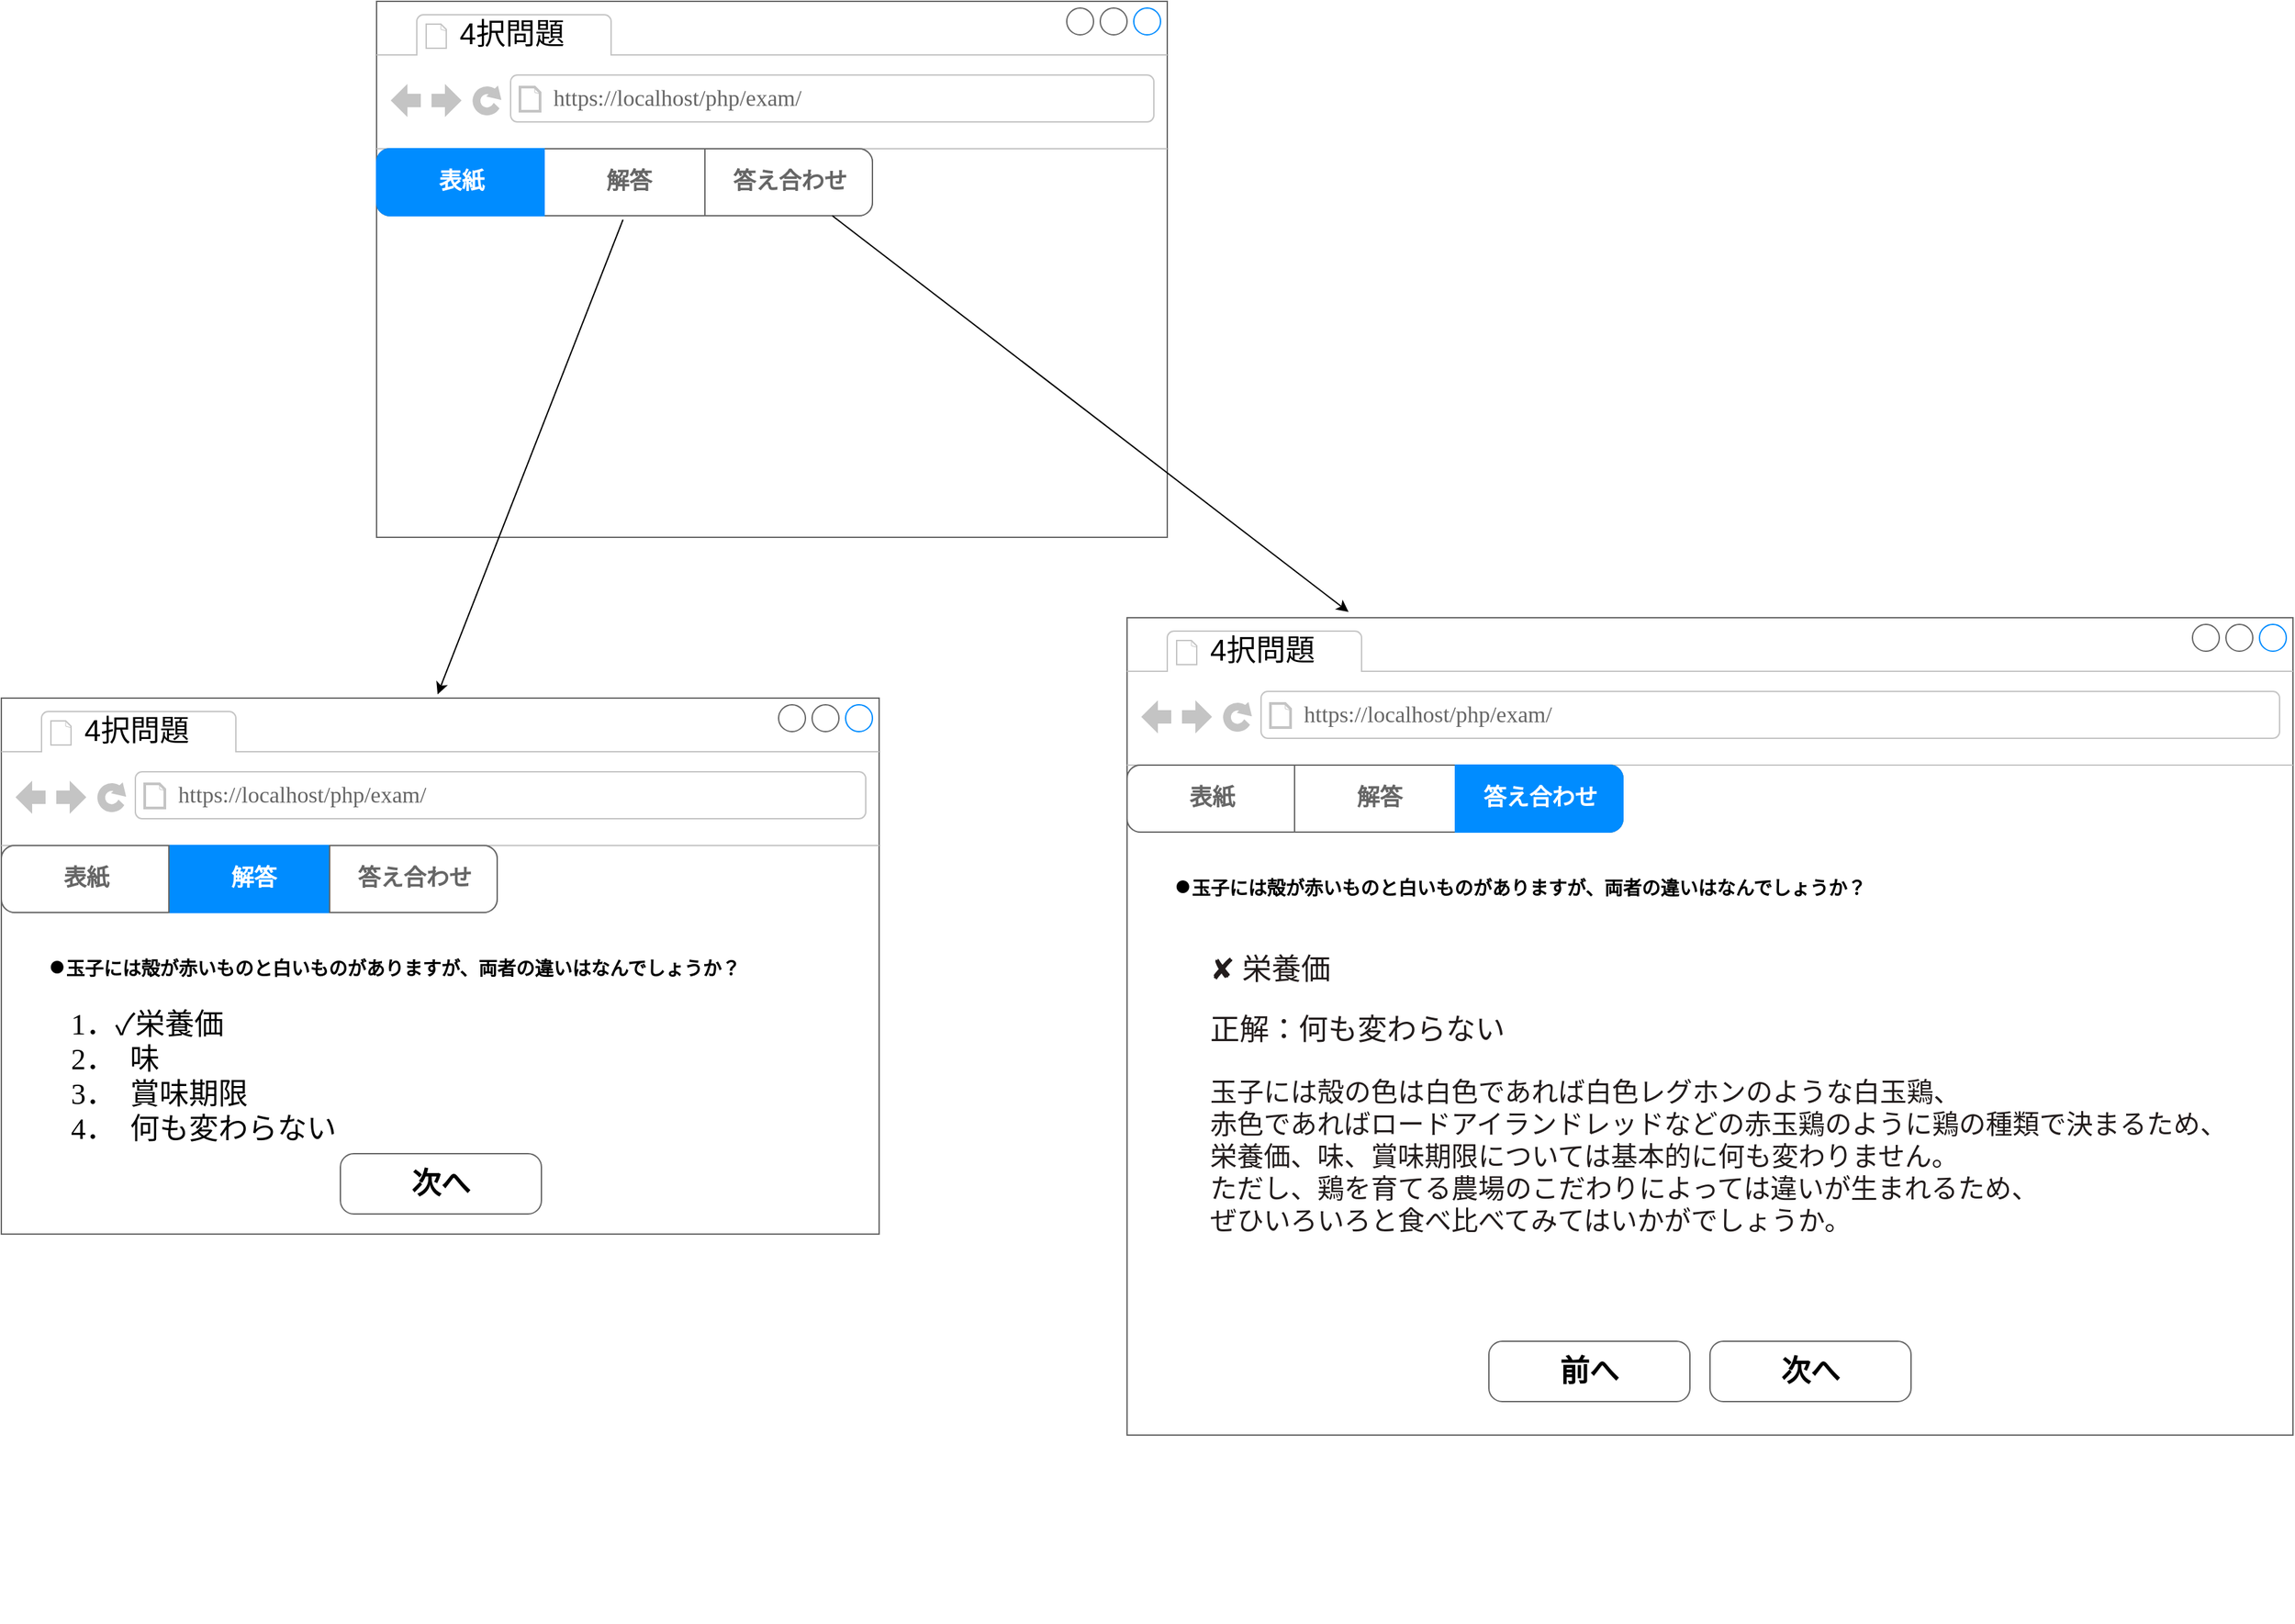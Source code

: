 <mxfile>
    <diagram id="sN0u5kkZCkya0ir_H5qH" name="画面遷移図">
        <mxGraphModel dx="2043" dy="779" grid="1" gridSize="10" guides="1" tooltips="1" connect="1" arrows="1" fold="1" page="1" pageScale="1" pageWidth="827" pageHeight="1169" math="0" shadow="0">
            <root>
                <mxCell id="0"/>
                <mxCell id="1" parent="0"/>
                <mxCell id="4D5Mt6U5kFK5-ibJkH8w-1" value="" style="strokeWidth=1;shadow=0;dashed=0;align=center;html=1;shape=mxgraph.mockup.containers.browserWindow;rSize=0;strokeColor=#666666;strokeColor2=#008cff;strokeColor3=#c4c4c4;mainText=,;recursiveResize=0;fontFamily=Lucida Console;fontSize=22;" parent="1" vertex="1">
                    <mxGeometry x="-520" y="60" width="590" height="400" as="geometry"/>
                </mxCell>
                <mxCell id="4D5Mt6U5kFK5-ibJkH8w-2" value="&lt;span style=&quot;color: rgb(0, 0, 0); font-family: Helvetica; font-size: 22px; text-align: center;&quot;&gt;4択問題&lt;/span&gt;" style="strokeWidth=1;shadow=0;dashed=0;align=center;html=1;shape=mxgraph.mockup.containers.anchor;fontSize=17;fontColor=#666666;align=left;fontFamily=Lucida Console;" parent="4D5Mt6U5kFK5-ibJkH8w-1" vertex="1">
                    <mxGeometry x="60" y="12" width="110" height="26" as="geometry"/>
                </mxCell>
                <mxCell id="4D5Mt6U5kFK5-ibJkH8w-3" value="https://localhost/php/exam/" style="strokeWidth=1;shadow=0;dashed=0;align=center;html=1;shape=mxgraph.mockup.containers.anchor;rSize=0;fontSize=17;fontColor=#666666;align=left;fontFamily=Lucida Console;" parent="4D5Mt6U5kFK5-ibJkH8w-1" vertex="1">
                    <mxGeometry x="130" y="60" width="250" height="26" as="geometry"/>
                </mxCell>
                <mxCell id="4D5Mt6U5kFK5-ibJkH8w-9" value="" style="strokeWidth=1;shadow=0;dashed=0;align=center;html=1;shape=mxgraph.mockup.rrect;rSize=10;fillColor=#ffffff;strokeColor=#666666;fontFamily=Lucida Console;fontSize=22;" parent="4D5Mt6U5kFK5-ibJkH8w-1" vertex="1">
                    <mxGeometry y="110" width="370" height="50" as="geometry"/>
                </mxCell>
                <mxCell id="4D5Mt6U5kFK5-ibJkH8w-10" value="解答" style="strokeColor=inherit;fillColor=inherit;gradientColor=inherit;strokeWidth=1;shadow=0;dashed=0;align=center;html=1;shape=mxgraph.mockup.rrect;rSize=0;fontSize=17;fontColor=#666666;fontStyle=1;resizeHeight=1;fontFamily=Lucida Console;" parent="4D5Mt6U5kFK5-ibJkH8w-9" vertex="1">
                    <mxGeometry width="125" height="50" relative="1" as="geometry">
                        <mxPoint x="125" as="offset"/>
                    </mxGeometry>
                </mxCell>
                <mxCell id="4D5Mt6U5kFK5-ibJkH8w-12" value="答え合わせ" style="strokeColor=inherit;fillColor=inherit;gradientColor=inherit;strokeWidth=1;shadow=0;dashed=0;align=center;html=1;shape=mxgraph.mockup.rightButton;rSize=10;fontSize=17;fontColor=#666666;fontStyle=1;resizeHeight=1;fontFamily=Lucida Console;" parent="4D5Mt6U5kFK5-ibJkH8w-9" vertex="1">
                    <mxGeometry x="1" width="125" height="50" relative="1" as="geometry">
                        <mxPoint x="-125" as="offset"/>
                    </mxGeometry>
                </mxCell>
                <mxCell id="4D5Mt6U5kFK5-ibJkH8w-13" value="表紙" style="strokeWidth=1;shadow=0;dashed=0;align=center;html=1;shape=mxgraph.mockup.leftButton;rSize=10;fontSize=17;fontColor=#ffffff;fontStyle=1;fillColor=#008cff;strokeColor=#008cff;resizeHeight=1;fontFamily=Lucida Console;" parent="4D5Mt6U5kFK5-ibJkH8w-9" vertex="1">
                    <mxGeometry width="125" height="50" relative="1" as="geometry"/>
                </mxCell>
                <mxCell id="JGRsq6ZDVuanarTj7v35-1" value="" style="strokeWidth=1;shadow=0;dashed=0;align=center;html=1;shape=mxgraph.mockup.containers.browserWindow;rSize=0;strokeColor=#666666;strokeColor2=#008cff;strokeColor3=#c4c4c4;mainText=,;recursiveResize=0;fontFamily=Lucida Console;fontSize=22;" parent="1" vertex="1">
                    <mxGeometry x="-800" y="580" width="655" height="400" as="geometry"/>
                </mxCell>
                <mxCell id="JGRsq6ZDVuanarTj7v35-2" value="&lt;span style=&quot;color: rgb(0, 0, 0); font-family: Helvetica; font-size: 22px; text-align: center;&quot;&gt;4択問題&lt;/span&gt;" style="strokeWidth=1;shadow=0;dashed=0;align=center;html=1;shape=mxgraph.mockup.containers.anchor;fontSize=17;fontColor=#666666;align=left;fontFamily=Lucida Console;" parent="JGRsq6ZDVuanarTj7v35-1" vertex="1">
                    <mxGeometry x="60" y="12" width="110" height="26" as="geometry"/>
                </mxCell>
                <mxCell id="JGRsq6ZDVuanarTj7v35-3" value="https://localhost/php/exam/" style="strokeWidth=1;shadow=0;dashed=0;align=center;html=1;shape=mxgraph.mockup.containers.anchor;rSize=0;fontSize=17;fontColor=#666666;align=left;fontFamily=Lucida Console;" parent="JGRsq6ZDVuanarTj7v35-1" vertex="1">
                    <mxGeometry x="130" y="60" width="250" height="26" as="geometry"/>
                </mxCell>
                <mxCell id="JGRsq6ZDVuanarTj7v35-4" value="" style="strokeWidth=1;shadow=0;dashed=0;align=center;html=1;shape=mxgraph.mockup.rrect;rSize=10;fillColor=#ffffff;strokeColor=#666666;fontFamily=Lucida Console;fontSize=22;" parent="JGRsq6ZDVuanarTj7v35-1" vertex="1">
                    <mxGeometry y="110" width="370" height="50" as="geometry"/>
                </mxCell>
                <mxCell id="JGRsq6ZDVuanarTj7v35-5" value="解答" style="strokeColor=#008cff;fillColor=#008cff;gradientColor=inherit;strokeWidth=1;shadow=0;dashed=0;align=center;html=1;shape=mxgraph.mockup.rrect;rSize=0;fontSize=17;fontColor=#ffffff;fontStyle=1;resizeHeight=1;fontFamily=Lucida Console;" parent="JGRsq6ZDVuanarTj7v35-4" vertex="1">
                    <mxGeometry width="125" height="50" relative="1" as="geometry">
                        <mxPoint x="125" as="offset"/>
                    </mxGeometry>
                </mxCell>
                <mxCell id="JGRsq6ZDVuanarTj7v35-6" value="答え合わせ" style="strokeColor=inherit;fillColor=inherit;gradientColor=inherit;strokeWidth=1;shadow=0;dashed=0;align=center;html=1;shape=mxgraph.mockup.rightButton;rSize=10;fontSize=17;fontColor=#666666;fontStyle=1;resizeHeight=1;fontFamily=Lucida Console;" parent="JGRsq6ZDVuanarTj7v35-4" vertex="1">
                    <mxGeometry x="1" width="125" height="50" relative="1" as="geometry">
                        <mxPoint x="-125" as="offset"/>
                    </mxGeometry>
                </mxCell>
                <mxCell id="JGRsq6ZDVuanarTj7v35-7" value="表紙" style="strokeWidth=1;shadow=0;dashed=0;align=center;html=1;shape=mxgraph.mockup.leftButton;rSize=10;fontSize=17;fontColor=#666666;fontStyle=1;fillColor=inherit;strokeColor=inherit;resizeHeight=1;fontFamily=Lucida Console;gradientColor=inherit;" parent="JGRsq6ZDVuanarTj7v35-4" vertex="1">
                    <mxGeometry width="125" height="50" relative="1" as="geometry"/>
                </mxCell>
                <mxCell id="JGRsq6ZDVuanarTj7v35-8" value="●&lt;span style=&quot;background-color: rgb(255, 255, 255); font-family: &amp;quot;Cascadia Code&amp;quot;, Consolas, &amp;quot;Courier New&amp;quot;, monospace, Consolas, &amp;quot;Courier New&amp;quot;, monospace; font-size: 14px; font-weight: bold;&quot;&gt;玉子には殻が赤いものと白いものがありますが、両者の違いはなんでしょうか？&lt;/span&gt;" style="text;html=1;align=left;verticalAlign=middle;resizable=0;points=[];autosize=1;strokeColor=none;fillColor=none;fontSize=22;fontFamily=Lucida Console;fontColor=#000000;" parent="JGRsq6ZDVuanarTj7v35-1" vertex="1">
                    <mxGeometry x="32.5" y="180" width="590" height="40" as="geometry"/>
                </mxCell>
                <mxCell id="JGRsq6ZDVuanarTj7v35-17" value="1．✓栄養価&#10;2．　味&#10;3．　賞味期限&#10;4．　何も変わらない" style="text;align=left;verticalAlign=middle;resizable=0;points=[];autosize=1;strokeColor=none;fillColor=none;fontSize=22;fontFamily=Lucida Console;fontColor=#000000;" parent="JGRsq6ZDVuanarTj7v35-1" vertex="1">
                    <mxGeometry x="50" y="220" width="230" height="120" as="geometry"/>
                </mxCell>
                <mxCell id="JGRsq6ZDVuanarTj7v35-18" value="次へ" style="strokeWidth=1;shadow=0;dashed=0;align=center;html=1;shape=mxgraph.mockup.buttons.button;strokeColor=#666666;fontColor=default;mainText=;buttonStyle=round;fontSize=22;fontStyle=1;fillColor=#ffffff;whiteSpace=wrap;fontFamily=Lucida Console;" parent="JGRsq6ZDVuanarTj7v35-1" vertex="1">
                    <mxGeometry x="253" y="340" width="150" height="45" as="geometry"/>
                </mxCell>
                <mxCell id="JGRsq6ZDVuanarTj7v35-19" style="edgeStyle=none;html=1;entryX=0.497;entryY=-0.007;entryDx=0;entryDy=0;entryPerimeter=0;fontFamily=Lucida Console;fontSize=22;fontColor=#000000;exitX=0.471;exitY=1.059;exitDx=0;exitDy=0;exitPerimeter=0;" parent="1" source="4D5Mt6U5kFK5-ibJkH8w-10" target="JGRsq6ZDVuanarTj7v35-1" edge="1">
                    <mxGeometry relative="1" as="geometry">
                        <mxPoint x="-630" y="430" as="sourcePoint"/>
                    </mxGeometry>
                </mxCell>
                <mxCell id="JGRsq6ZDVuanarTj7v35-20" value="" style="strokeWidth=1;shadow=0;dashed=0;align=center;html=1;shape=mxgraph.mockup.containers.browserWindow;rSize=0;strokeColor=#666666;strokeColor2=#008cff;strokeColor3=#c4c4c4;mainText=,;recursiveResize=0;fontFamily=Lucida Console;fontSize=22;" parent="1" vertex="1">
                    <mxGeometry x="40" y="520" width="870" height="610" as="geometry"/>
                </mxCell>
                <mxCell id="JGRsq6ZDVuanarTj7v35-21" value="&lt;span style=&quot;color: rgb(0, 0, 0); font-family: Helvetica; font-size: 22px; text-align: center;&quot;&gt;4択問題&lt;/span&gt;" style="strokeWidth=1;shadow=0;dashed=0;align=center;html=1;shape=mxgraph.mockup.containers.anchor;fontSize=17;fontColor=#666666;align=left;fontFamily=Lucida Console;" parent="JGRsq6ZDVuanarTj7v35-20" vertex="1">
                    <mxGeometry x="60" y="12" width="110" height="26" as="geometry"/>
                </mxCell>
                <mxCell id="JGRsq6ZDVuanarTj7v35-22" value="https://localhost/php/exam/" style="strokeWidth=1;shadow=0;dashed=0;align=center;html=1;shape=mxgraph.mockup.containers.anchor;rSize=0;fontSize=17;fontColor=#666666;align=left;fontFamily=Lucida Console;" parent="JGRsq6ZDVuanarTj7v35-20" vertex="1">
                    <mxGeometry x="130" y="60" width="250" height="26" as="geometry"/>
                </mxCell>
                <mxCell id="JGRsq6ZDVuanarTj7v35-23" value="" style="strokeWidth=1;shadow=0;dashed=0;align=center;html=1;shape=mxgraph.mockup.rrect;rSize=10;fillColor=#ffffff;strokeColor=#666666;fontFamily=Lucida Console;fontSize=22;" parent="JGRsq6ZDVuanarTj7v35-20" vertex="1">
                    <mxGeometry y="110" width="370" height="50" as="geometry"/>
                </mxCell>
                <mxCell id="JGRsq6ZDVuanarTj7v35-24" value="解答" style="strokeColor=inherit;fillColor=inherit;gradientColor=inherit;strokeWidth=1;shadow=0;dashed=0;align=center;html=1;shape=mxgraph.mockup.rrect;rSize=0;fontSize=17;fontColor=#666666;fontStyle=1;resizeHeight=1;fontFamily=Lucida Console;" parent="JGRsq6ZDVuanarTj7v35-23" vertex="1">
                    <mxGeometry width="125" height="50" relative="1" as="geometry">
                        <mxPoint x="125" as="offset"/>
                    </mxGeometry>
                </mxCell>
                <mxCell id="JGRsq6ZDVuanarTj7v35-25" value="答え合わせ" style="strokeColor=#008cff;fillColor=#008cff;gradientColor=inherit;strokeWidth=1;shadow=0;dashed=0;align=center;html=1;shape=mxgraph.mockup.rightButton;rSize=10;fontSize=17;fontColor=#ffffff;fontStyle=1;resizeHeight=1;fontFamily=Lucida Console;" parent="JGRsq6ZDVuanarTj7v35-23" vertex="1">
                    <mxGeometry x="1" width="125" height="50" relative="1" as="geometry">
                        <mxPoint x="-125" as="offset"/>
                    </mxGeometry>
                </mxCell>
                <mxCell id="JGRsq6ZDVuanarTj7v35-26" value="表紙" style="strokeWidth=1;shadow=0;dashed=0;align=center;html=1;shape=mxgraph.mockup.leftButton;rSize=10;fontSize=17;fontColor=#666666;fontStyle=1;fillColor=inherit;strokeColor=inherit;resizeHeight=1;fontFamily=Lucida Console;gradientColor=inherit;" parent="JGRsq6ZDVuanarTj7v35-23" vertex="1">
                    <mxGeometry width="125" height="50" relative="1" as="geometry"/>
                </mxCell>
                <mxCell id="JGRsq6ZDVuanarTj7v35-27" value="●&lt;span style=&quot;background-color: rgb(255, 255, 255); font-family: &amp;quot;Cascadia Code&amp;quot;, Consolas, &amp;quot;Courier New&amp;quot;, monospace, Consolas, &amp;quot;Courier New&amp;quot;, monospace; font-size: 14px; font-weight: bold;&quot;&gt;玉子には殻が赤いものと白いものがありますが、両者の違いはなんでしょうか？&lt;/span&gt;" style="text;html=1;align=left;verticalAlign=middle;resizable=0;points=[];autosize=1;strokeColor=none;fillColor=none;fontSize=22;fontFamily=Lucida Console;fontColor=#000000;" parent="JGRsq6ZDVuanarTj7v35-20" vertex="1">
                    <mxGeometry x="32.5" y="180" width="590" height="40" as="geometry"/>
                </mxCell>
                <mxCell id="JGRsq6ZDVuanarTj7v35-28" value="✘ 栄養価" style="text;align=left;verticalAlign=middle;resizable=0;points=[];autosize=1;strokeColor=none;fillColor=none;fontSize=22;fontFamily=Lucida Console;fontColor=#221c1c;" parent="JGRsq6ZDVuanarTj7v35-20" vertex="1">
                    <mxGeometry x="60" y="240" width="120" height="40" as="geometry"/>
                </mxCell>
                <mxCell id="JGRsq6ZDVuanarTj7v35-34" value="玉子には殻の色は白色であれば白色レグホンのような白玉鶏、&#10;赤色であればロードアイランドレッドなどの赤玉鶏のように鶏の種類で決まるため、&#10;栄養価、味、賞味期限については基本的に何も変わりません。&#10;ただし、鶏を育てる農場のこだわりによっては違いが生まれるため、&#10;ぜひいろいろと食べ比べてみてはいかがでしょうか。" style="text;align=left;verticalAlign=middle;resizable=0;points=[];autosize=1;strokeColor=none;fillColor=none;fontSize=20;fontFamily=Lucida Console;fontColor=#221c1c;" parent="JGRsq6ZDVuanarTj7v35-20" vertex="1">
                    <mxGeometry x="60" y="335" width="780" height="130" as="geometry"/>
                </mxCell>
                <mxCell id="3" value="正解：何も変わらない" style="text;align=left;verticalAlign=middle;resizable=0;points=[];autosize=1;strokeColor=none;fillColor=none;fontSize=22;fontFamily=Lucida Console;fontColor=#221c1c;" vertex="1" parent="JGRsq6ZDVuanarTj7v35-20">
                    <mxGeometry x="60" y="285" width="240" height="40" as="geometry"/>
                </mxCell>
                <mxCell id="4" value="前へ" style="strokeWidth=1;shadow=0;dashed=0;align=center;html=1;shape=mxgraph.mockup.buttons.button;strokeColor=#666666;fontColor=default;mainText=;buttonStyle=round;fontSize=22;fontStyle=1;fillColor=#ffffff;whiteSpace=wrap;fontFamily=Lucida Console;" vertex="1" parent="JGRsq6ZDVuanarTj7v35-20">
                    <mxGeometry x="270" y="540" width="150" height="45" as="geometry"/>
                </mxCell>
                <mxCell id="5" value="次へ" style="strokeWidth=1;shadow=0;dashed=0;align=center;html=1;shape=mxgraph.mockup.buttons.button;strokeColor=#666666;fontColor=default;mainText=;buttonStyle=round;fontSize=22;fontStyle=1;fillColor=#ffffff;whiteSpace=wrap;fontFamily=Lucida Console;" vertex="1" parent="JGRsq6ZDVuanarTj7v35-20">
                    <mxGeometry x="435" y="540" width="150" height="45" as="geometry"/>
                </mxCell>
                <mxCell id="JGRsq6ZDVuanarTj7v35-30" style="edgeStyle=none;html=1;entryX=0.19;entryY=-0.007;entryDx=0;entryDy=0;entryPerimeter=0;fontFamily=Lucida Console;fontSize=22;fontColor=#000000;" parent="1" source="4D5Mt6U5kFK5-ibJkH8w-12" target="JGRsq6ZDVuanarTj7v35-20" edge="1">
                    <mxGeometry relative="1" as="geometry"/>
                </mxCell>
                <mxCell id="JGRsq6ZDVuanarTj7v35-33" value="&lt;p style=&quot;font-family: メイリオ, Meiryo, &amp;quot;ヒラギノ角ゴ W3&amp;quot;, &amp;quot;Hiragino Kaku Gothic Pro&amp;quot;, &amp;quot;ＭＳ Ｐゴシック&amp;quot;, sans-serif; margin: 25px 0px; padding: 0px; font-size: 1.2rem; font-weight: bold; color: rgb(51, 51, 51); text-align: start;&quot; class=&quot;answer&quot;&gt;&lt;br&gt;&lt;/p&gt;" style="text;html=1;align=center;verticalAlign=middle;resizable=0;points=[];autosize=1;strokeColor=none;fillColor=none;fontSize=22;fontFamily=Lucida Console;fontColor=#221c1c;" parent="1" vertex="1">
                    <mxGeometry x="35" y="1180" width="20" height="90" as="geometry"/>
                </mxCell>
            </root>
        </mxGraphModel>
    </diagram>
    <diagram id="TT3woxw9_InTuQ1sZuqN" name="ユースケース(全体)">
        <mxGraphModel dx="824" dy="497" grid="1" gridSize="10" guides="1" tooltips="1" connect="1" arrows="1" fold="1" page="1" pageScale="1" pageWidth="827" pageHeight="1169" math="0" shadow="0">
            <root>
                <mxCell id="0"/>
                <mxCell id="1" parent="0"/>
                <mxCell id="uF_68j0oBrhCoBeqezdE-1" value="4択問題システム" style="shape=umlFrame;whiteSpace=wrap;html=1;width=240;height=50;fontSize=22;" parent="1" vertex="1">
                    <mxGeometry x="275" y="120" width="350" height="430" as="geometry"/>
                </mxCell>
                <mxCell id="uF_68j0oBrhCoBeqezdE-8" style="edgeStyle=none;html=1;entryX=0;entryY=0.5;entryDx=0;entryDy=0;fontSize=22;endArrow=none;endFill=0;strokeWidth=2;fontFamily=Lucida Console;fontStyle=0" parent="1" source="uF_68j0oBrhCoBeqezdE-3" target="uF_68j0oBrhCoBeqezdE-5" edge="1">
                    <mxGeometry relative="1" as="geometry"/>
                </mxCell>
                <mxCell id="uF_68j0oBrhCoBeqezdE-9" style="edgeStyle=none;html=1;entryX=0;entryY=0.5;entryDx=0;entryDy=0;fontSize=22;endArrow=none;endFill=0;strokeWidth=2;fontFamily=Lucida Console;fontStyle=0" parent="1" source="uF_68j0oBrhCoBeqezdE-3" target="uF_68j0oBrhCoBeqezdE-6" edge="1">
                    <mxGeometry relative="1" as="geometry"/>
                </mxCell>
                <mxCell id="uF_68j0oBrhCoBeqezdE-10" style="edgeStyle=none;html=1;entryX=0;entryY=0.5;entryDx=0;entryDy=0;fontSize=22;endArrow=none;endFill=0;strokeWidth=2;fontFamily=Lucida Console;fontStyle=0" parent="1" source="uF_68j0oBrhCoBeqezdE-3" target="uF_68j0oBrhCoBeqezdE-7" edge="1">
                    <mxGeometry relative="1" as="geometry"/>
                </mxCell>
                <mxCell id="uF_68j0oBrhCoBeqezdE-3" value="解答者" style="shape=umlActor;html=1;verticalLabelPosition=bottom;verticalAlign=top;align=center;fontSize=22;strokeWidth=2;fontFamily=Lucida Console;fontStyle=0" parent="1" vertex="1">
                    <mxGeometry x="70" y="250" width="30" height="60" as="geometry"/>
                </mxCell>
                <mxCell id="uF_68j0oBrhCoBeqezdE-5" value="表紙" style="ellipse;whiteSpace=wrap;html=1;fontSize=22;strokeWidth=2;fontFamily=Lucida Console;fontStyle=0" parent="1" vertex="1">
                    <mxGeometry x="360" y="210" width="180" height="70" as="geometry"/>
                </mxCell>
                <mxCell id="uF_68j0oBrhCoBeqezdE-13" style="edgeStyle=none;html=1;entryX=0;entryY=0.5;entryDx=0;entryDy=0;entryPerimeter=0;fontSize=22;endArrow=none;endFill=0;strokeWidth=2;fontFamily=Lucida Console;fontStyle=0" parent="1" source="uF_68j0oBrhCoBeqezdE-6" target="uF_68j0oBrhCoBeqezdE-11" edge="1">
                    <mxGeometry relative="1" as="geometry"/>
                </mxCell>
                <mxCell id="uF_68j0oBrhCoBeqezdE-14" style="edgeStyle=none;html=1;entryX=0.011;entryY=0.614;entryDx=0;entryDy=0;entryPerimeter=0;fontSize=22;endArrow=none;endFill=0;strokeWidth=2;fontFamily=Lucida Console;fontStyle=0" parent="1" source="uF_68j0oBrhCoBeqezdE-6" target="uF_68j0oBrhCoBeqezdE-12" edge="1">
                    <mxGeometry relative="1" as="geometry"/>
                </mxCell>
                <mxCell id="uF_68j0oBrhCoBeqezdE-6" value="解答" style="ellipse;whiteSpace=wrap;html=1;fontSize=22;strokeWidth=2;fontFamily=Lucida Console;fontStyle=0" parent="1" vertex="1">
                    <mxGeometry x="360" y="320" width="180" height="70" as="geometry"/>
                </mxCell>
                <mxCell id="uF_68j0oBrhCoBeqezdE-15" style="edgeStyle=none;html=1;entryX=0;entryY=0.5;entryDx=0;entryDy=0;entryPerimeter=0;fontSize=22;endArrow=none;endFill=0;strokeWidth=2;fontFamily=Lucida Console;fontStyle=0" parent="1" source="uF_68j0oBrhCoBeqezdE-7" target="uF_68j0oBrhCoBeqezdE-11" edge="1">
                    <mxGeometry relative="1" as="geometry"/>
                </mxCell>
                <mxCell id="uF_68j0oBrhCoBeqezdE-16" style="edgeStyle=none;html=1;entryX=-0.011;entryY=0.629;entryDx=0;entryDy=0;entryPerimeter=0;fontSize=22;endArrow=none;endFill=0;strokeWidth=2;fontFamily=Lucida Console;fontStyle=0" parent="1" source="uF_68j0oBrhCoBeqezdE-7" target="uF_68j0oBrhCoBeqezdE-12" edge="1">
                    <mxGeometry relative="1" as="geometry"/>
                </mxCell>
                <mxCell id="uF_68j0oBrhCoBeqezdE-7" value="答え合わせ" style="ellipse;whiteSpace=wrap;html=1;fontSize=22;strokeWidth=2;fontFamily=Lucida Console;fontStyle=0" parent="1" vertex="1">
                    <mxGeometry x="360" y="430" width="180" height="70" as="geometry"/>
                </mxCell>
                <mxCell id="uF_68j0oBrhCoBeqezdE-11" value="exam" style="strokeWidth=2;html=1;shape=mxgraph.flowchart.database;whiteSpace=wrap;fontSize=22;fontFamily=Lucida Console;fontStyle=0" parent="1" vertex="1">
                    <mxGeometry x="660" y="290" width="90" height="70" as="geometry"/>
                </mxCell>
                <mxCell id="uF_68j0oBrhCoBeqezdE-12" value="answer" style="strokeWidth=2;html=1;shape=mxgraph.flowchart.database;whiteSpace=wrap;fontSize=22;fontFamily=Lucida Console;fontStyle=0" parent="1" vertex="1">
                    <mxGeometry x="690" y="340" width="90" height="70" as="geometry"/>
                </mxCell>
            </root>
        </mxGraphModel>
    </diagram>
    <diagram id="REs5SZ-OihSLlZ9eLDlP" name="データベースクラス">
        <mxGraphModel dx="898" dy="1934" grid="1" gridSize="10" guides="1" tooltips="1" connect="1" arrows="1" fold="1" page="1" pageScale="1" pageWidth="827" pageHeight="1169" math="0" shadow="0">
            <root>
                <mxCell id="0"/>
                <mxCell id="1" parent="0"/>
                <mxCell id="2" value="exam" style="swimlane;fontStyle=0;childLayout=stackLayout;horizontal=1;startSize=40;fillColor=none;horizontalStack=0;resizeParent=1;resizeParentMax=0;resizeLast=0;collapsible=1;marginBottom=0;fontSize=22;fontFamily=Lucida Console;" parent="1" vertex="1">
                    <mxGeometry x="40" y="60" width="350" height="274" as="geometry"/>
                </mxCell>
                <mxCell id="3" value="+ id: INT" style="text;strokeColor=none;fillColor=none;align=left;verticalAlign=top;spacingLeft=4;spacingRight=4;overflow=hidden;rotatable=0;points=[[0,0.5],[1,0.5]];portConstraint=eastwest;fontSize=22;fontFamily=Lucida Console;" parent="2" vertex="1">
                    <mxGeometry y="40" width="350" height="34" as="geometry"/>
                </mxCell>
                <mxCell id="4" value="+ title: varchar(100)&#10;+ description: text&#10;+ answer1: varchar(100)&#10;+ answer2: varchar(100)&#10;+ answer3: varchar(100)&#10;+ answer4: varchar(100)&#10;+ correct: tinyint" style="text;strokeColor=none;fillColor=none;align=left;verticalAlign=top;spacingLeft=4;spacingRight=4;overflow=hidden;rotatable=0;points=[[0,0.5],[1,0.5]];portConstraint=eastwest;fontSize=22;fontFamily=Lucida Console;" parent="2" vertex="1">
                    <mxGeometry y="74" width="350" height="200" as="geometry"/>
                </mxCell>
                <mxCell id="6" value="answer" style="swimlane;fontStyle=0;childLayout=stackLayout;horizontal=1;startSize=40;fillColor=none;horizontalStack=0;resizeParent=1;resizeParentMax=0;resizeLast=0;collapsible=1;marginBottom=0;fontSize=22;fontFamily=Lucida Console;" parent="1" vertex="1">
                    <mxGeometry x="480" y="100" width="300" height="234" as="geometry"/>
                </mxCell>
                <mxCell id="7" value="+ id: INT" style="text;strokeColor=none;fillColor=none;align=left;verticalAlign=top;spacingLeft=4;spacingRight=4;overflow=hidden;rotatable=0;points=[[0,0.5],[1,0.5]];portConstraint=eastwest;fontSize=22;fontFamily=Lucida Console;" parent="6" vertex="1">
                    <mxGeometry y="40" width="300" height="34" as="geometry"/>
                </mxCell>
                <mxCell id="9" value="+ no: INT" style="text;strokeColor=none;fillColor=none;align=left;verticalAlign=top;spacingLeft=4;spacingRight=4;overflow=hidden;rotatable=0;points=[[0,0.5],[1,0.5]];portConstraint=eastwest;fontSize=22;fontFamily=Lucida Console;" parent="6" vertex="1">
                    <mxGeometry y="74" width="300" height="38" as="geometry"/>
                </mxCell>
                <mxCell id="10" value="+ exam_id: INT" style="text;strokeColor=none;fillColor=none;align=left;verticalAlign=top;spacingLeft=4;spacingRight=4;overflow=hidden;rotatable=0;points=[[0,0.5],[1,0.5]];portConstraint=eastwest;fontSize=22;fontFamily=Lucida Console;" parent="6" vertex="1">
                    <mxGeometry y="112" width="300" height="42" as="geometry"/>
                </mxCell>
                <mxCell id="11" value="+ answer: TINYINT" style="text;strokeColor=none;fillColor=none;align=left;verticalAlign=top;spacingLeft=4;spacingRight=4;overflow=hidden;rotatable=0;points=[[0,0.5],[1,0.5]];portConstraint=eastwest;fontSize=22;fontFamily=Lucida Console;" parent="6" vertex="1">
                    <mxGeometry y="154" width="300" height="40" as="geometry"/>
                </mxCell>
                <mxCell id="12" value="+ is_correct: TINYINT" style="text;strokeColor=none;fillColor=none;align=left;verticalAlign=top;spacingLeft=4;spacingRight=4;overflow=hidden;rotatable=0;points=[[0,0.5],[1,0.5]];portConstraint=eastwest;fontSize=22;fontFamily=Lucida Console;" parent="6" vertex="1">
                    <mxGeometry y="194" width="300" height="40" as="geometry"/>
                </mxCell>
                <mxCell id="13" style="edgeStyle=none;html=1;entryX=1;entryY=0.5;entryDx=0;entryDy=0;exitX=-0.007;exitY=0.269;exitDx=0;exitDy=0;exitPerimeter=0;endArrow=none;endFill=0;fontSize=22;fontFamily=Lucida Console;" parent="1" source="10" target="3" edge="1">
                    <mxGeometry relative="1" as="geometry"/>
                </mxCell>
                <mxCell id="15" style="edgeStyle=none;html=1;fontFamily=Lucida Console;fontSize=22;" parent="1" source="14" target="2" edge="1">
                    <mxGeometry relative="1" as="geometry"/>
                </mxCell>
                <mxCell id="14" value="問題、選択肢、正解、解説" style="shape=note;size=20;whiteSpace=wrap;html=1;fontFamily=Lucida Console;fontSize=22;" parent="1" vertex="1">
                    <mxGeometry x="70" y="-80" width="350" height="80" as="geometry"/>
                </mxCell>
                <mxCell id="17" style="edgeStyle=none;html=1;fontFamily=Lucida Console;fontSize=22;" parent="1" source="16" target="6" edge="1">
                    <mxGeometry relative="1" as="geometry"/>
                </mxCell>
                <mxCell id="16" value="解答回数、解答、正解" style="shape=note;size=20;whiteSpace=wrap;html=1;fontFamily=Lucida Console;fontSize=22;" parent="1" vertex="1">
                    <mxGeometry x="420" y="430" width="350" height="80" as="geometry"/>
                </mxCell>
                <mxCell id="qWqKbyETU0rKUs4jgBR8-25" style="edgeStyle=elbowEdgeStyle;html=1;fontSize=22;endArrow=none;endFill=0;" edge="1" parent="1" source="qWqKbyETU0rKUs4jgBR8-21" target="2">
                    <mxGeometry relative="1" as="geometry"/>
                </mxCell>
                <mxCell id="qWqKbyETU0rKUs4jgBR8-21" value="ResultJSON" style="swimlane;fontStyle=0;childLayout=stackLayout;horizontal=1;startSize=26;fillColor=none;horizontalStack=0;resizeParent=1;resizeParentMax=0;resizeLast=0;collapsible=1;marginBottom=0;labelBackgroundColor=none;labelBorderColor=none;strokeColor=default;fontSize=22;" vertex="1" parent="1">
                    <mxGeometry x="170" y="-380" width="400" height="140" as="geometry"/>
                </mxCell>
                <mxCell id="qWqKbyETU0rKUs4jgBR8-23" value="+ error: String []" style="text;strokeColor=none;fillColor=none;align=left;verticalAlign=top;spacingLeft=4;spacingRight=4;overflow=hidden;rotatable=0;points=[[0,0.5],[1,0.5]];portConstraint=eastwest;labelBackgroundColor=none;labelBorderColor=none;fontSize=22;" vertex="1" parent="qWqKbyETU0rKUs4jgBR8-21">
                    <mxGeometry y="26" width="400" height="54" as="geometry"/>
                </mxCell>
                <mxCell id="qWqKbyETU0rKUs4jgBR8-24" value="+ container: exam またanswer" style="text;strokeColor=none;fillColor=none;align=left;verticalAlign=top;spacingLeft=4;spacingRight=4;overflow=hidden;rotatable=0;points=[[0,0.5],[1,0.5]];portConstraint=eastwest;labelBackgroundColor=none;labelBorderColor=none;fontSize=22;" vertex="1" parent="qWqKbyETU0rKUs4jgBR8-21">
                    <mxGeometry y="80" width="400" height="60" as="geometry"/>
                </mxCell>
                <mxCell id="qWqKbyETU0rKUs4jgBR8-26" style="html=1;entryX=0.5;entryY=0;entryDx=0;entryDy=0;fontSize=22;endArrow=none;endFill=0;" edge="1" parent="1" source="qWqKbyETU0rKUs4jgBR8-24" target="6">
                    <mxGeometry relative="1" as="geometry"/>
                </mxCell>
            </root>
        </mxGraphModel>
    </diagram>
    <diagram id="-K6X4Iu99WaQo7mksQn3" name="ユースケース(解答)">
        <mxGraphModel dx="973" dy="828" grid="1" gridSize="10" guides="1" tooltips="1" connect="1" arrows="1" fold="1" page="1" pageScale="1" pageWidth="1169" pageHeight="827" math="0" shadow="0">
            <root>
                <mxCell id="0"/>
                <mxCell id="1" parent="0"/>
                <mxCell id="O8BkXEFRIH3Sh26daxnS-1" value="解答" style="shape=umlFrame;whiteSpace=wrap;html=1;width=240;height=50;fontSize=22;" vertex="1" parent="1">
                    <mxGeometry x="270" y="120" width="350" height="470" as="geometry"/>
                </mxCell>
                <mxCell id="O8BkXEFRIH3Sh26daxnS-2" style="edgeStyle=none;html=1;entryX=0;entryY=0.5;entryDx=0;entryDy=0;fontSize=22;endArrow=none;endFill=0;strokeWidth=2;fontFamily=Lucida Console;fontStyle=0" edge="1" parent="1" source="O8BkXEFRIH3Sh26daxnS-5" target="O8BkXEFRIH3Sh26daxnS-6">
                    <mxGeometry relative="1" as="geometry"/>
                </mxCell>
                <mxCell id="O8BkXEFRIH3Sh26daxnS-3" style="edgeStyle=none;html=1;entryX=0;entryY=0.5;entryDx=0;entryDy=0;fontSize=22;endArrow=none;endFill=0;strokeWidth=2;fontFamily=Lucida Console;fontStyle=0" edge="1" parent="1" source="O8BkXEFRIH3Sh26daxnS-5" target="O8BkXEFRIH3Sh26daxnS-9">
                    <mxGeometry relative="1" as="geometry"/>
                </mxCell>
                <mxCell id="O8BkXEFRIH3Sh26daxnS-4" style="edgeStyle=none;html=1;entryX=0;entryY=0.5;entryDx=0;entryDy=0;fontSize=22;endArrow=none;endFill=0;strokeWidth=2;fontFamily=Lucida Console;fontStyle=0" edge="1" parent="1" source="O8BkXEFRIH3Sh26daxnS-5" target="O8BkXEFRIH3Sh26daxnS-12">
                    <mxGeometry relative="1" as="geometry"/>
                </mxCell>
                <mxCell id="O8BkXEFRIH3Sh26daxnS-5" value="解答者" style="shape=umlActor;html=1;verticalLabelPosition=bottom;verticalAlign=top;align=center;fontSize=22;strokeWidth=2;fontFamily=Lucida Console;fontStyle=0" vertex="1" parent="1">
                    <mxGeometry x="70" y="250" width="30" height="60" as="geometry"/>
                </mxCell>
                <mxCell id="O8BkXEFRIH3Sh26daxnS-18" style="edgeStyle=elbowEdgeStyle;html=1;entryX=1;entryY=0.5;entryDx=0;entryDy=0;endArrow=none;endFill=0;" edge="1" parent="1" source="O8BkXEFRIH3Sh26daxnS-6" target="O8BkXEFRIH3Sh26daxnS-16">
                    <mxGeometry relative="1" as="geometry">
                        <Array as="points">
                            <mxPoint x="650" y="390"/>
                        </Array>
                    </mxGeometry>
                </mxCell>
                <mxCell id="O8BkXEFRIH3Sh26daxnS-6" value="問題を表示する" style="ellipse;whiteSpace=wrap;html=1;fontSize=22;strokeWidth=2;fontFamily=Lucida Console;fontStyle=0" vertex="1" parent="1">
                    <mxGeometry x="320" y="210" width="240" height="70" as="geometry"/>
                </mxCell>
                <mxCell id="O8BkXEFRIH3Sh26daxnS-17" style="edgeStyle=elbowEdgeStyle;html=1;" edge="1" parent="1" source="O8BkXEFRIH3Sh26daxnS-9" target="O8BkXEFRIH3Sh26daxnS-16">
                    <mxGeometry relative="1" as="geometry">
                        <Array as="points">
                            <mxPoint x="650" y="440"/>
                        </Array>
                    </mxGeometry>
                </mxCell>
                <mxCell id="O8BkXEFRIH3Sh26daxnS-9" value="次の問題遷移する" style="ellipse;whiteSpace=wrap;html=1;fontSize=22;strokeWidth=2;fontFamily=Lucida Console;fontStyle=0" vertex="1" parent="1">
                    <mxGeometry x="332.5" y="300" width="225" height="70" as="geometry"/>
                </mxCell>
                <mxCell id="O8BkXEFRIH3Sh26daxnS-11" style="edgeStyle=none;html=1;entryX=-0.011;entryY=0.629;entryDx=0;entryDy=0;entryPerimeter=0;fontSize=22;endArrow=none;endFill=0;strokeWidth=2;fontFamily=Lucida Console;fontStyle=0" edge="1" parent="1" source="O8BkXEFRIH3Sh26daxnS-12" target="O8BkXEFRIH3Sh26daxnS-14">
                    <mxGeometry relative="1" as="geometry"/>
                </mxCell>
                <mxCell id="O8BkXEFRIH3Sh26daxnS-12" value="選択肢を保存する" style="ellipse;whiteSpace=wrap;html=1;fontSize=22;strokeWidth=2;fontFamily=Lucida Console;fontStyle=0" vertex="1" parent="1">
                    <mxGeometry x="332.5" y="400" width="225" height="70" as="geometry"/>
                </mxCell>
                <mxCell id="O8BkXEFRIH3Sh26daxnS-15" style="edgeStyle=none;html=1;entryX=1;entryY=0.5;entryDx=0;entryDy=0;endArrow=none;endFill=0;" edge="1" parent="1" source="O8BkXEFRIH3Sh26daxnS-13" target="O8BkXEFRIH3Sh26daxnS-6">
                    <mxGeometry relative="1" as="geometry"/>
                </mxCell>
                <mxCell id="O8BkXEFRIH3Sh26daxnS-13" value="exam" style="strokeWidth=2;html=1;shape=mxgraph.flowchart.database;whiteSpace=wrap;fontSize=22;fontFamily=Lucida Console;fontStyle=0" vertex="1" parent="1">
                    <mxGeometry x="690" y="200" width="90" height="70" as="geometry"/>
                </mxCell>
                <mxCell id="O8BkXEFRIH3Sh26daxnS-14" value="answer" style="strokeWidth=2;html=1;shape=mxgraph.flowchart.database;whiteSpace=wrap;fontSize=22;fontFamily=Lucida Console;fontStyle=0" vertex="1" parent="1">
                    <mxGeometry x="690" y="414" width="90" height="70" as="geometry"/>
                </mxCell>
                <mxCell id="O8BkXEFRIH3Sh26daxnS-16" value="問題番号を管理する" style="ellipse;whiteSpace=wrap;html=1;fontSize=22;strokeWidth=2;fontFamily=Lucida Console;fontStyle=0" vertex="1" parent="1">
                    <mxGeometry x="332.5" y="500" width="230" height="70" as="geometry"/>
                </mxCell>
                <mxCell id="O8BkXEFRIH3Sh26daxnS-19" value="&lt;span style=&quot;font-size: 22px;&quot;&gt;examテーブルから指定された1行を取得する&lt;br&gt;→0から始まるページ番号で取得するように&lt;br&gt;&lt;/span&gt;" style="text;html=1;align=left;verticalAlign=middle;resizable=0;points=[];autosize=1;strokeColor=none;fillColor=none;" vertex="1" parent="1">
                    <mxGeometry x="840" y="200" width="460" height="70" as="geometry"/>
                </mxCell>
                <mxCell id="O8BkXEFRIH3Sh26daxnS-20" value="&lt;span style=&quot;font-size: 22px;&quot;&gt;管理しているページ番号を1ずつへ進める&lt;br&gt;&lt;/span&gt;" style="text;html=1;align=left;verticalAlign=middle;resizable=0;points=[];autosize=1;strokeColor=none;fillColor=none;" vertex="1" parent="1">
                    <mxGeometry x="820" y="505" width="430" height="40" as="geometry"/>
                </mxCell>
                <mxCell id="O8BkXEFRIH3Sh26daxnS-21" value="&lt;span style=&quot;font-size: 22px;&quot;&gt;初回表示時は0回目&lt;br&gt;&lt;/span&gt;" style="text;html=1;align=left;verticalAlign=middle;resizable=0;points=[];autosize=1;strokeColor=none;fillColor=none;" vertex="1" parent="1">
                    <mxGeometry x="820" y="460" width="210" height="40" as="geometry"/>
                </mxCell>
                <mxCell id="O8BkXEFRIH3Sh26daxnS-22" value="&lt;span style=&quot;font-size: 22px;&quot;&gt;WrbAPI&lt;br&gt;&lt;/span&gt;" style="text;html=1;align=left;verticalAlign=middle;resizable=0;points=[];autosize=1;strokeColor=none;fillColor=none;" vertex="1" parent="1">
                    <mxGeometry x="1380" y="80" width="100" height="40" as="geometry"/>
                </mxCell>
                <mxCell id="O8BkXEFRIH3Sh26daxnS-23" value="&lt;blockquote style=&quot;margin: 0 0 0 40px; border: none; padding: 0px;&quot;&gt;getExam?row=0～&lt;/blockquote&gt;" style="text;html=1;align=left;verticalAlign=middle;resizable=0;points=[];autosize=1;strokeColor=none;fillColor=none;fontSize=22;labelBorderColor=default;labelBackgroundColor=#33001A;" vertex="1" parent="1">
                    <mxGeometry x="1331" y="216" width="250" height="40" as="geometry"/>
                </mxCell>
            </root>
        </mxGraphModel>
    </diagram>
</mxfile>
